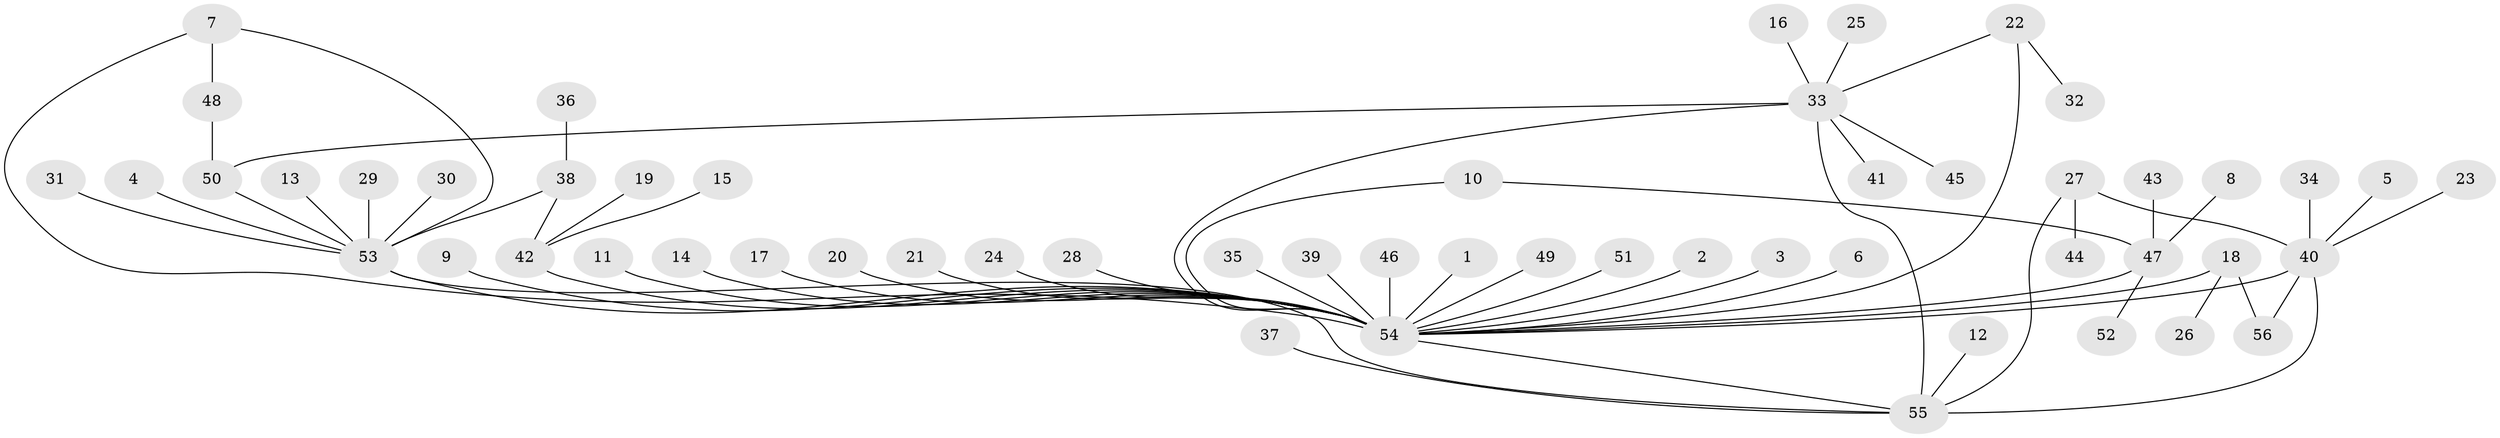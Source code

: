 // original degree distribution, {14: 0.008928571428571428, 5: 0.044642857142857144, 18: 0.008928571428571428, 1: 0.5803571428571429, 8: 0.017857142857142856, 2: 0.16071428571428573, 9: 0.008928571428571428, 3: 0.08928571428571429, 4: 0.05357142857142857, 13: 0.008928571428571428, 6: 0.017857142857142856}
// Generated by graph-tools (version 1.1) at 2025/49/03/09/25 03:49:59]
// undirected, 56 vertices, 66 edges
graph export_dot {
graph [start="1"]
  node [color=gray90,style=filled];
  1;
  2;
  3;
  4;
  5;
  6;
  7;
  8;
  9;
  10;
  11;
  12;
  13;
  14;
  15;
  16;
  17;
  18;
  19;
  20;
  21;
  22;
  23;
  24;
  25;
  26;
  27;
  28;
  29;
  30;
  31;
  32;
  33;
  34;
  35;
  36;
  37;
  38;
  39;
  40;
  41;
  42;
  43;
  44;
  45;
  46;
  47;
  48;
  49;
  50;
  51;
  52;
  53;
  54;
  55;
  56;
  1 -- 54 [weight=1.0];
  2 -- 54 [weight=1.0];
  3 -- 54 [weight=1.0];
  4 -- 53 [weight=1.0];
  5 -- 40 [weight=1.0];
  6 -- 54 [weight=1.0];
  7 -- 48 [weight=1.0];
  7 -- 53 [weight=1.0];
  7 -- 54 [weight=1.0];
  8 -- 47 [weight=1.0];
  9 -- 54 [weight=1.0];
  10 -- 47 [weight=1.0];
  10 -- 54 [weight=1.0];
  11 -- 54 [weight=1.0];
  12 -- 55 [weight=1.0];
  13 -- 53 [weight=1.0];
  14 -- 54 [weight=1.0];
  15 -- 42 [weight=1.0];
  16 -- 33 [weight=1.0];
  17 -- 54 [weight=1.0];
  18 -- 26 [weight=1.0];
  18 -- 54 [weight=1.0];
  18 -- 56 [weight=1.0];
  19 -- 42 [weight=1.0];
  20 -- 54 [weight=1.0];
  21 -- 54 [weight=1.0];
  22 -- 32 [weight=1.0];
  22 -- 33 [weight=1.0];
  22 -- 54 [weight=1.0];
  23 -- 40 [weight=1.0];
  24 -- 54 [weight=1.0];
  25 -- 33 [weight=1.0];
  27 -- 40 [weight=1.0];
  27 -- 44 [weight=1.0];
  27 -- 55 [weight=1.0];
  28 -- 54 [weight=1.0];
  29 -- 53 [weight=1.0];
  30 -- 53 [weight=1.0];
  31 -- 53 [weight=1.0];
  33 -- 41 [weight=1.0];
  33 -- 45 [weight=1.0];
  33 -- 50 [weight=1.0];
  33 -- 54 [weight=2.0];
  33 -- 55 [weight=2.0];
  34 -- 40 [weight=1.0];
  35 -- 54 [weight=1.0];
  36 -- 38 [weight=1.0];
  37 -- 55 [weight=1.0];
  38 -- 42 [weight=1.0];
  38 -- 53 [weight=1.0];
  39 -- 54 [weight=1.0];
  40 -- 54 [weight=1.0];
  40 -- 55 [weight=1.0];
  40 -- 56 [weight=1.0];
  42 -- 54 [weight=1.0];
  43 -- 47 [weight=1.0];
  46 -- 54 [weight=1.0];
  47 -- 52 [weight=1.0];
  47 -- 54 [weight=4.0];
  48 -- 50 [weight=1.0];
  49 -- 54 [weight=1.0];
  50 -- 53 [weight=1.0];
  51 -- 54 [weight=1.0];
  53 -- 54 [weight=1.0];
  53 -- 55 [weight=1.0];
  54 -- 55 [weight=2.0];
}
